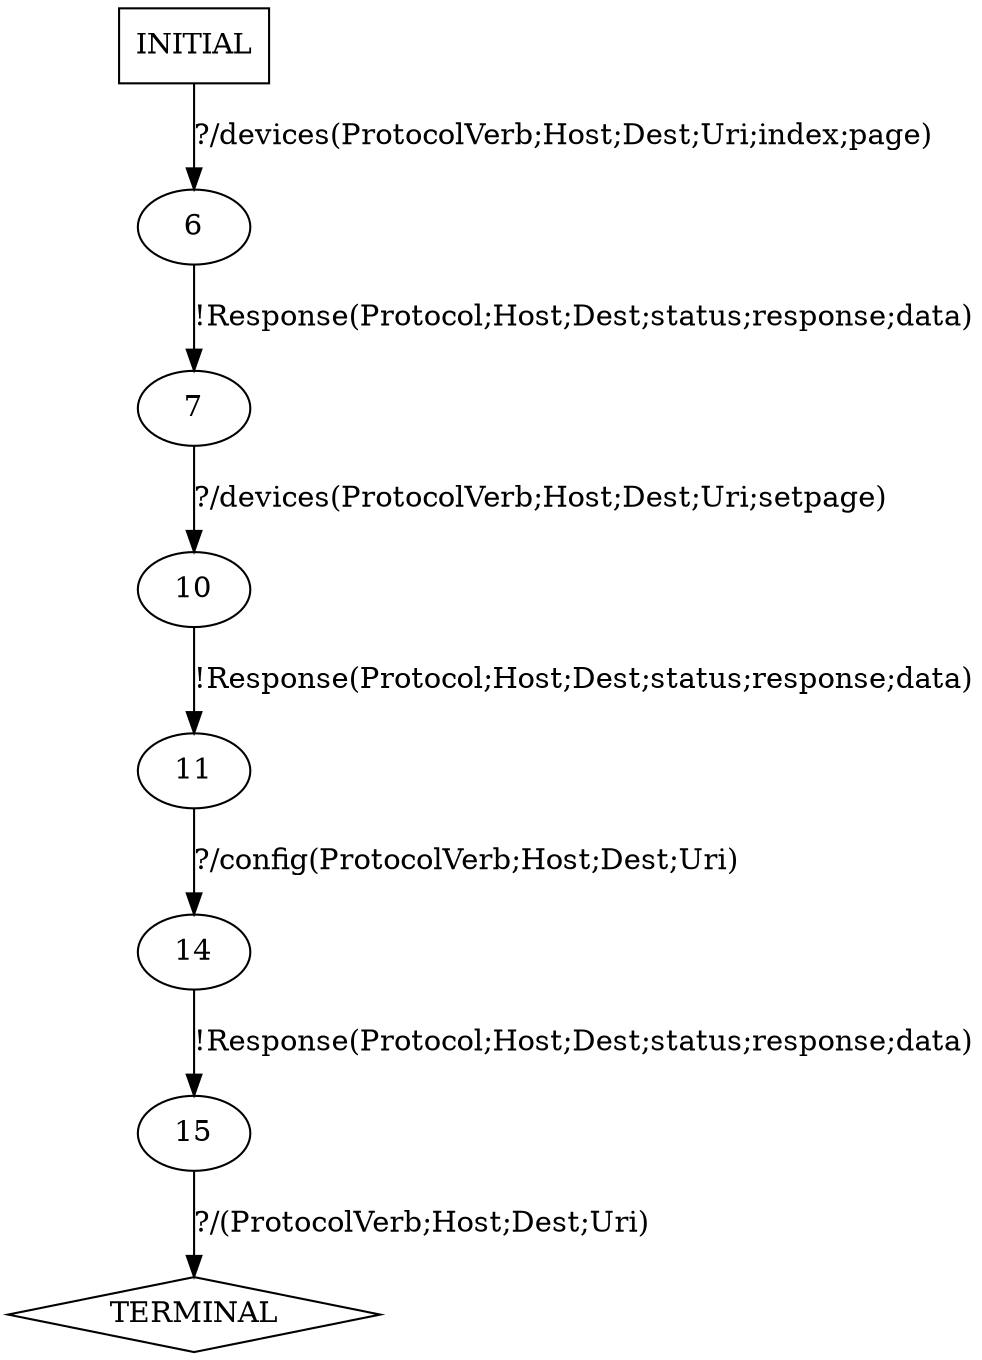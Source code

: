 digraph G {
  1 [label="TERMINAL",shape=diamond];
  3 [label="INITIAL",shape=box];
  6 [label="6"];
  7 [label="7"];
  10 [label="10"];
  11 [label="11"];
  14 [label="14"];
  15 [label="15"];
3->6  [label="?/devices(ProtocolVerb;Host;Dest;Uri;index;page)"]
6->7  [label="!Response(Protocol;Host;Dest;status;response;data)"]
7->10  [label="?/devices(ProtocolVerb;Host;Dest;Uri;setpage)"]
10->11  [label="!Response(Protocol;Host;Dest;status;response;data)"]
11->14  [label="?/config(ProtocolVerb;Host;Dest;Uri)"]
14->15  [label="!Response(Protocol;Host;Dest;status;response;data)"]
15->1  [label="?/(ProtocolVerb;Host;Dest;Uri)"]
}
